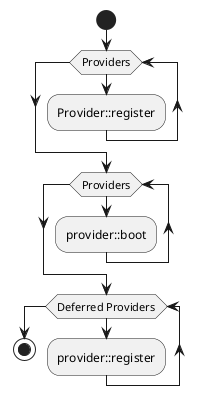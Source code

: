 @startuml

start
while (Providers)
    :Provider::register;
endwhile

while (Providers)
    :provider::boot;
endwhile

while (Deferred Providers)
    :provider::register;
endwhile
stop

@enduml

